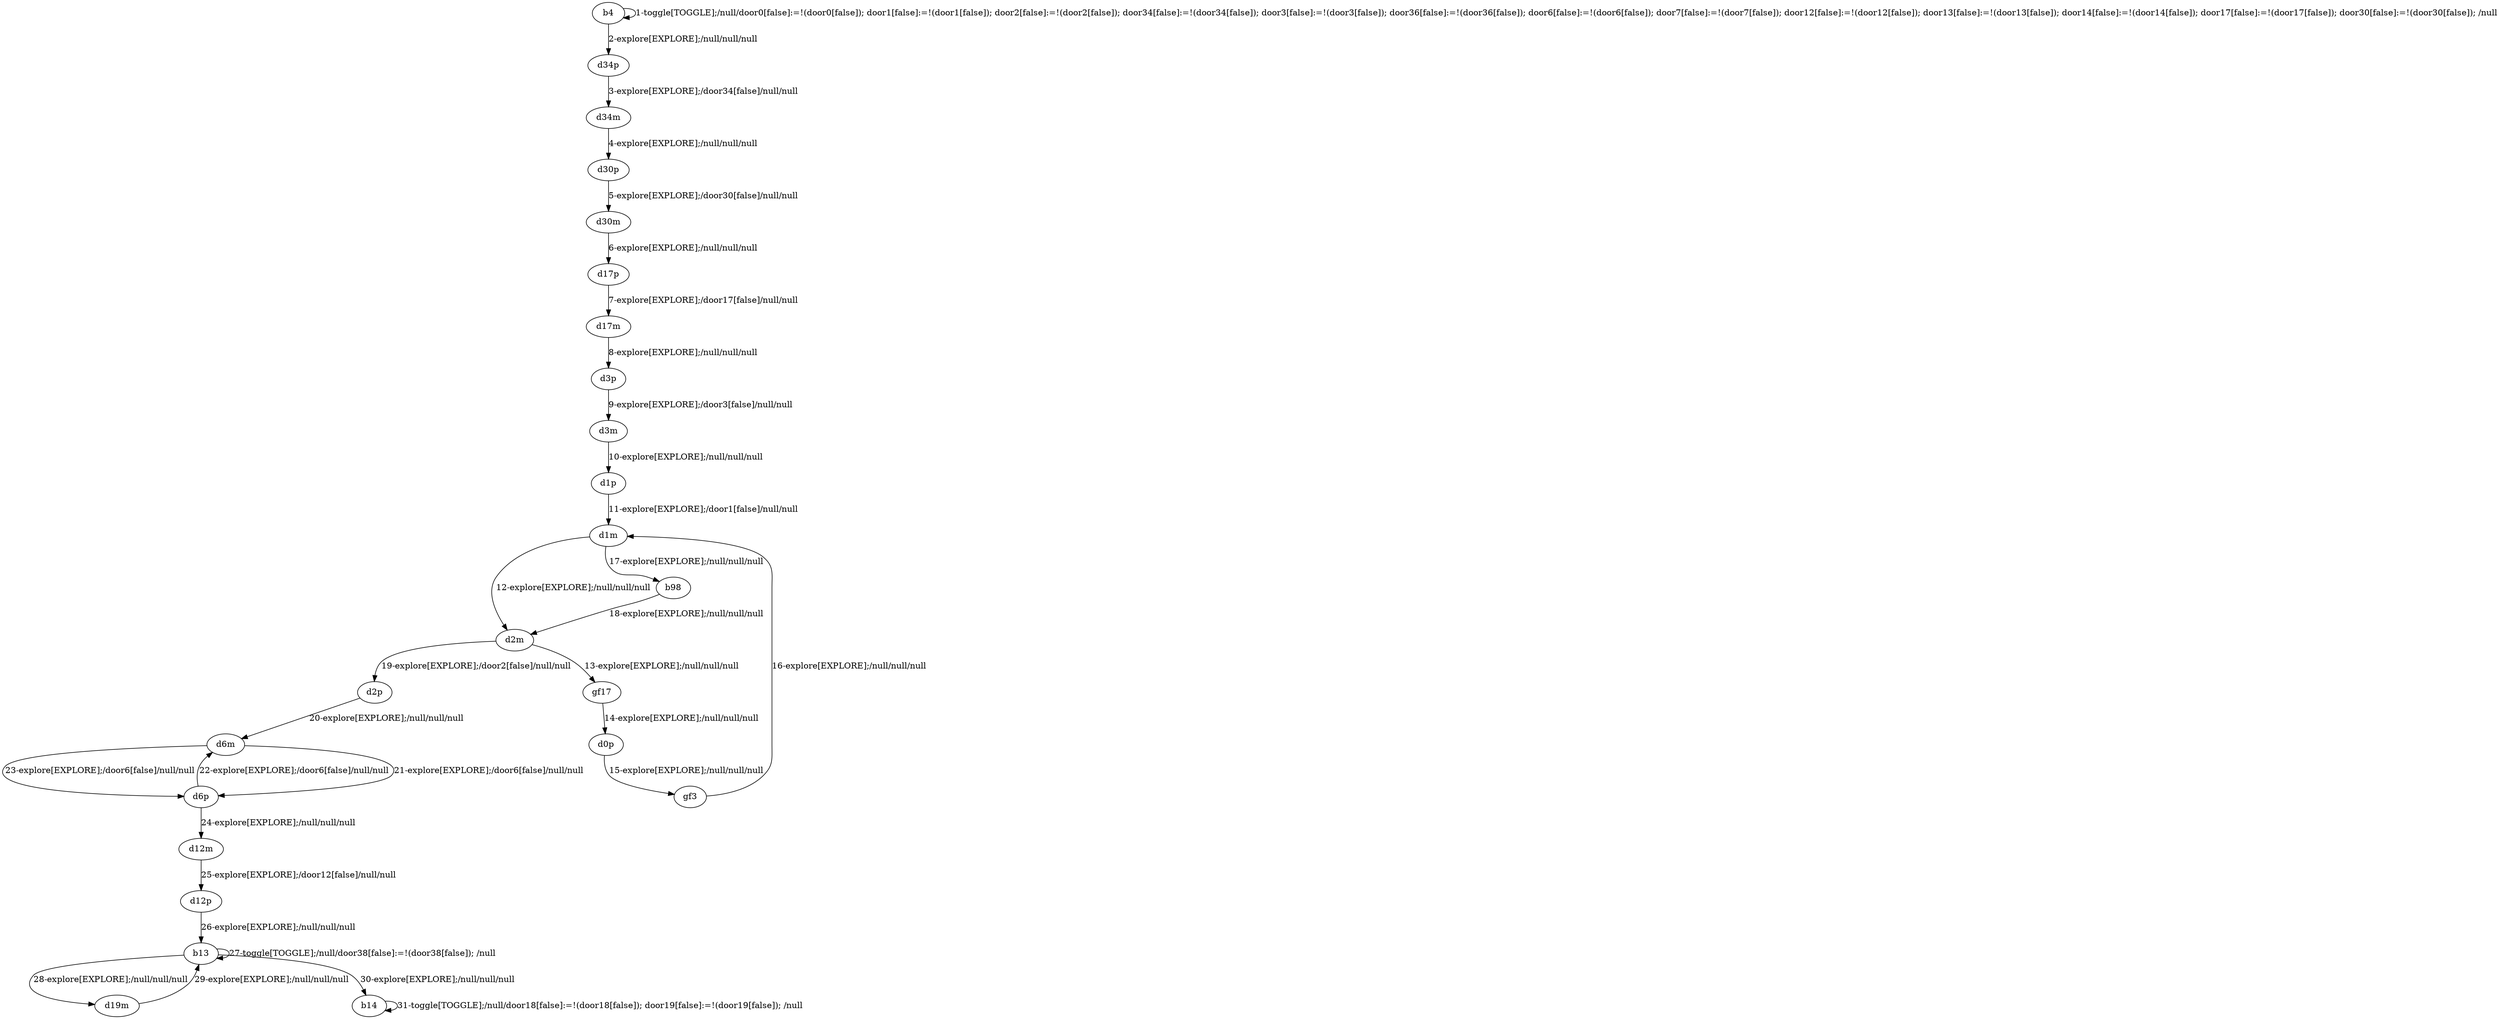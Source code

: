 # Total number of goals covered by this test: 1
# b14 --> b14

digraph g {
"b4" -> "b4" [label = "1-toggle[TOGGLE];/null/door0[false]:=!(door0[false]); door1[false]:=!(door1[false]); door2[false]:=!(door2[false]); door34[false]:=!(door34[false]); door3[false]:=!(door3[false]); door36[false]:=!(door36[false]); door6[false]:=!(door6[false]); door7[false]:=!(door7[false]); door12[false]:=!(door12[false]); door13[false]:=!(door13[false]); door14[false]:=!(door14[false]); door17[false]:=!(door17[false]); door30[false]:=!(door30[false]); /null"];
"b4" -> "d34p" [label = "2-explore[EXPLORE];/null/null/null"];
"d34p" -> "d34m" [label = "3-explore[EXPLORE];/door34[false]/null/null"];
"d34m" -> "d30p" [label = "4-explore[EXPLORE];/null/null/null"];
"d30p" -> "d30m" [label = "5-explore[EXPLORE];/door30[false]/null/null"];
"d30m" -> "d17p" [label = "6-explore[EXPLORE];/null/null/null"];
"d17p" -> "d17m" [label = "7-explore[EXPLORE];/door17[false]/null/null"];
"d17m" -> "d3p" [label = "8-explore[EXPLORE];/null/null/null"];
"d3p" -> "d3m" [label = "9-explore[EXPLORE];/door3[false]/null/null"];
"d3m" -> "d1p" [label = "10-explore[EXPLORE];/null/null/null"];
"d1p" -> "d1m" [label = "11-explore[EXPLORE];/door1[false]/null/null"];
"d1m" -> "d2m" [label = "12-explore[EXPLORE];/null/null/null"];
"d2m" -> "gf17" [label = "13-explore[EXPLORE];/null/null/null"];
"gf17" -> "d0p" [label = "14-explore[EXPLORE];/null/null/null"];
"d0p" -> "gf3" [label = "15-explore[EXPLORE];/null/null/null"];
"gf3" -> "d1m" [label = "16-explore[EXPLORE];/null/null/null"];
"d1m" -> "b98" [label = "17-explore[EXPLORE];/null/null/null"];
"b98" -> "d2m" [label = "18-explore[EXPLORE];/null/null/null"];
"d2m" -> "d2p" [label = "19-explore[EXPLORE];/door2[false]/null/null"];
"d2p" -> "d6m" [label = "20-explore[EXPLORE];/null/null/null"];
"d6m" -> "d6p" [label = "21-explore[EXPLORE];/door6[false]/null/null"];
"d6p" -> "d6m" [label = "22-explore[EXPLORE];/door6[false]/null/null"];
"d6m" -> "d6p" [label = "23-explore[EXPLORE];/door6[false]/null/null"];
"d6p" -> "d12m" [label = "24-explore[EXPLORE];/null/null/null"];
"d12m" -> "d12p" [label = "25-explore[EXPLORE];/door12[false]/null/null"];
"d12p" -> "b13" [label = "26-explore[EXPLORE];/null/null/null"];
"b13" -> "b13" [label = "27-toggle[TOGGLE];/null/door38[false]:=!(door38[false]); /null"];
"b13" -> "d19m" [label = "28-explore[EXPLORE];/null/null/null"];
"d19m" -> "b13" [label = "29-explore[EXPLORE];/null/null/null"];
"b13" -> "b14" [label = "30-explore[EXPLORE];/null/null/null"];
"b14" -> "b14" [label = "31-toggle[TOGGLE];/null/door18[false]:=!(door18[false]); door19[false]:=!(door19[false]); /null"];
}